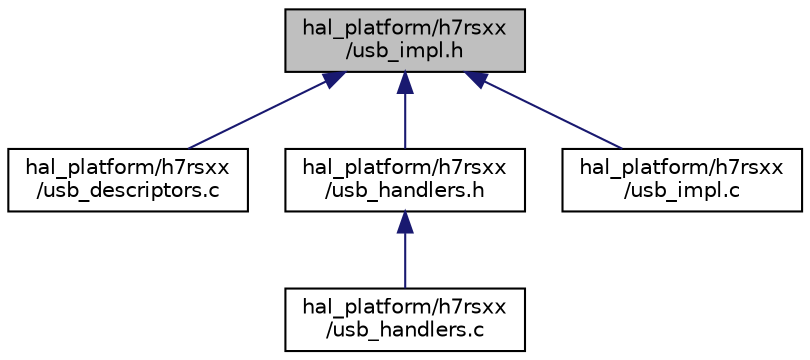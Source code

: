 digraph "hal_platform/h7rsxx/usb_impl.h"
{
 // INTERACTIVE_SVG=YES
 // LATEX_PDF_SIZE
  bgcolor="transparent";
  edge [fontname="Helvetica",fontsize="10",labelfontname="Helvetica",labelfontsize="10"];
  node [fontname="Helvetica",fontsize="10",shape=record];
  Node1 [label="hal_platform/h7rsxx\l/usb_impl.h",height=0.2,width=0.4,color="black", fillcolor="grey75", style="filled", fontcolor="black",tooltip=" "];
  Node1 -> Node2 [dir="back",color="midnightblue",fontsize="10",style="solid",fontname="Helvetica"];
  Node2 [label="hal_platform/h7rsxx\l/usb_descriptors.c",height=0.2,width=0.4,color="black",URL="$h7rsxx_2usb__descriptors_8c.html",tooltip=" "];
  Node1 -> Node3 [dir="back",color="midnightblue",fontsize="10",style="solid",fontname="Helvetica"];
  Node3 [label="hal_platform/h7rsxx\l/usb_handlers.h",height=0.2,width=0.4,color="black",URL="$h7rsxx_2usb__handlers_8h.html",tooltip=" "];
  Node3 -> Node4 [dir="back",color="midnightblue",fontsize="10",style="solid",fontname="Helvetica"];
  Node4 [label="hal_platform/h7rsxx\l/usb_handlers.c",height=0.2,width=0.4,color="black",URL="$h7rsxx_2usb__handlers_8c.html",tooltip=" "];
  Node1 -> Node5 [dir="back",color="midnightblue",fontsize="10",style="solid",fontname="Helvetica"];
  Node5 [label="hal_platform/h7rsxx\l/usb_impl.c",height=0.2,width=0.4,color="black",URL="$h7rsxx_2usb__impl_8c.html",tooltip=" "];
}
